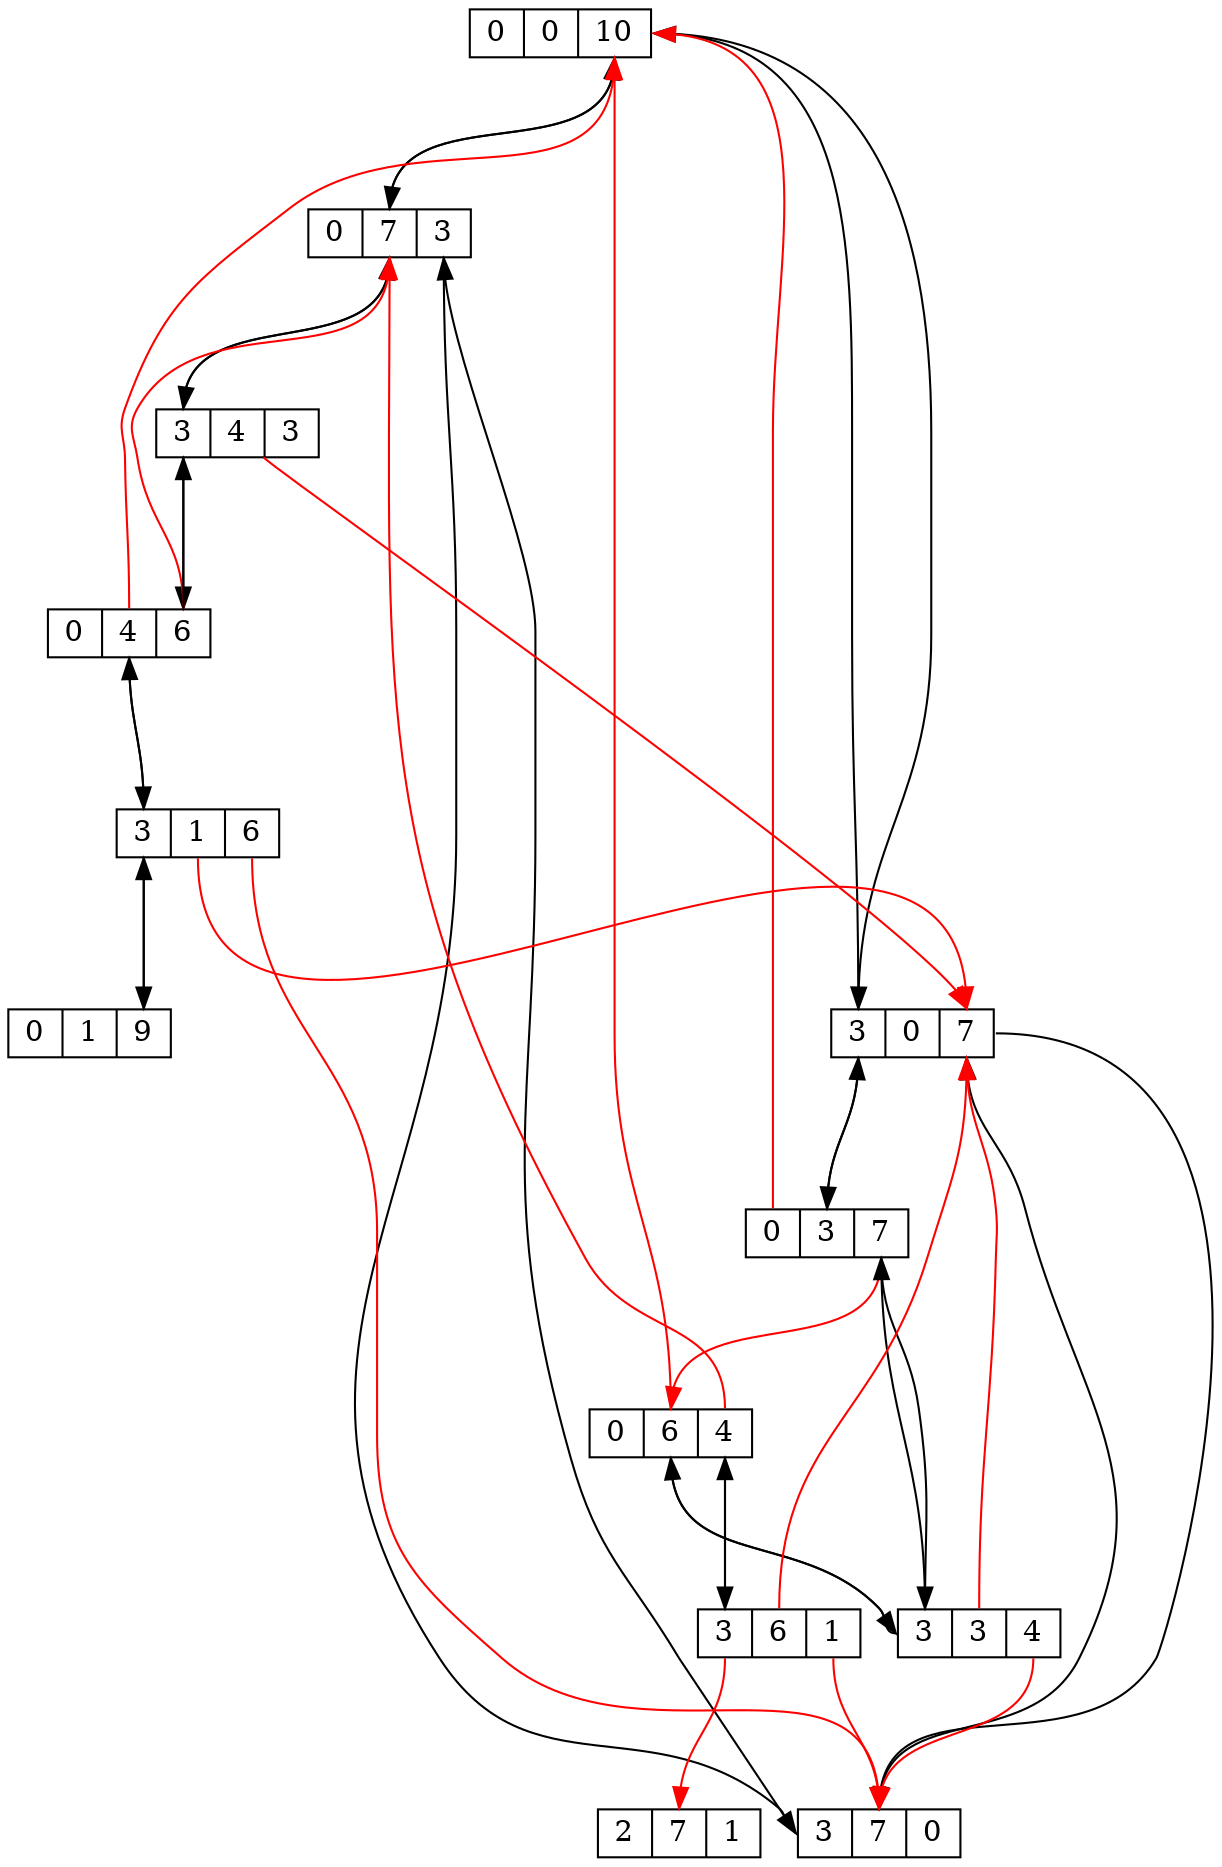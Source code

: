 digraph καρδάρες {
    /*edge [label=A];*/
    graph [ranksep=1];
    node [shape = record,height=.1];
0010 [label="<3>0|<7>0|<10>10"];
073 [label="<3>0|<7>7|<10>3"];
307 [label="<3>3|<7>0|<10>7"];
370 [label="<3>3|<7>7|<10>0"];
343 [label="<3>3|<7>4|<10>3"];
037 [label="<3>0|<7>3|<10>7"];
334 [label="<3>3|<7>3|<10>4"];
064 [label="<3>0|<7>6|<10>4"];
361 [label="<3>3|<7>6|<10>1"];
046 [label="<3>0|<7>4|<10>6"];
316 [label="<3>3|<7>1|<10>6"];
271 [label="<3>2|<7>7|<10>1"];
019 [label="<3>0|<7>1|<10>9"];


0010:10 -> 073:7   -> 0010:10;
0010:10 -> 307:3   -> 0010:10;

073:10  -> 370:3   -> 073:10;
073:7   -> 343:3   -> 073:7;

307:10  -> 370:7   -> 307:10;
307:3   -> 037:7   -> 307:3;

037:10  -> 334:3   -> 037:10;
037:3   -> 0010:10 [color=red];
037:10  -> 064:7   [color=red];

334:7   -> 307:10  [color=red];
334:3   -> 064:7   -> 334:3;
334:10  -> 370:7   [color=red];

064:7   -> 0010:10 [color=red];
064:10  -> 073:7   [color=red];
064:10  -> 361:3   -> 064:10; 

/*370 OK*/

343:3 -> 046:10 -> 343:3;
343:4 -> 307:10 [color=red];

046:10 -> 073:7 [color=red];
046:7 -> 316:3 ->046:7;
046:7 -> 0010:10 [color=red];

361:3 -> 271:7 [color=red];
361:7 -> 307:10 [color=red];
361:10 -> 370:7 [color=red];

316:3 -> 019:10 ->316:3;
316:7 -> 307:10 [color=red];
316:10 -> 370:7 [color=red];

271;
019;
}